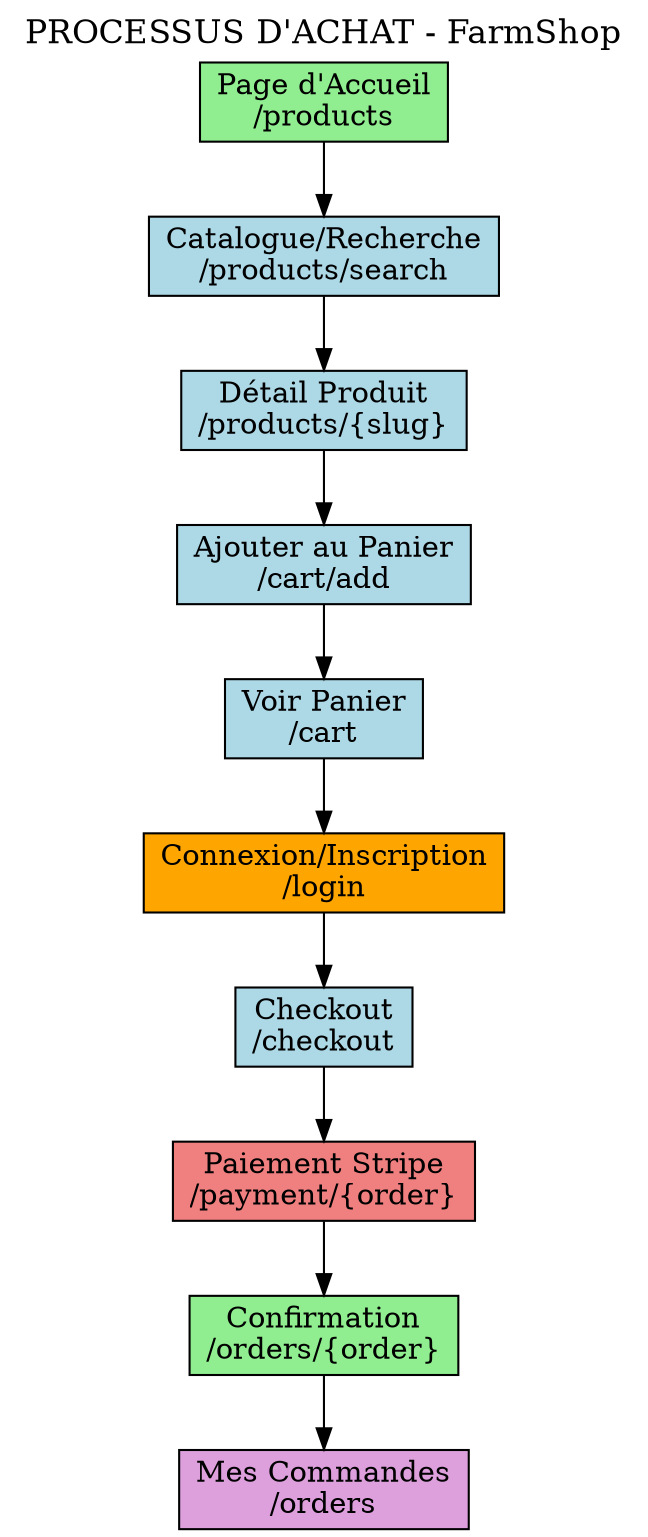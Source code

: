 digraph navigation {
    rankdir=TB;
    node [shape=box, style=filled];
    graph [label="PROCESSUS D'ACHAT - FarmShop", labelloc=t, fontsize=16];

    step0 [label="Page d'Accueil\n/products", fillcolor=lightgreen];
    step1 [label="Catalogue/Recherche\n/products/search", fillcolor=lightblue];
    step2 [label="Détail Produit\n/products/{slug}", fillcolor=lightblue];
    step3 [label="Ajouter au Panier\n/cart/add", fillcolor=lightblue];
    step4 [label="Voir Panier\n/cart", fillcolor=lightblue];
    step5 [label="Connexion/Inscription\n/login", fillcolor=orange];
    step6 [label="Checkout\n/checkout", fillcolor=lightblue];
    step7 [label="Paiement Stripe\n/payment/{order}", fillcolor=lightcoral];
    step8 [label="Confirmation\n/orders/{order}", fillcolor=lightgreen];
    step9 [label="Mes Commandes\n/orders", fillcolor=plum];

    step0 -> step1;
    step1 -> step2;
    step2 -> step3;
    step3 -> step4;
    step4 -> step5;
    step5 -> step6;
    step6 -> step7;
    step7 -> step8;
    step8 -> step9;
}
